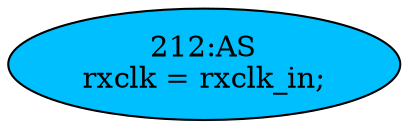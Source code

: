 strict digraph "" {
	node [label="\N"];
	"212:AS"	 [ast="<pyverilog.vparser.ast.Assign object at 0x7f9210afcd90>",
		def_var="['rxclk']",
		fillcolor=deepskyblue,
		label="212:AS
rxclk = rxclk_in;",
		statements="[]",
		style=filled,
		typ=Assign,
		use_var="['rxclk_in']"];
}
